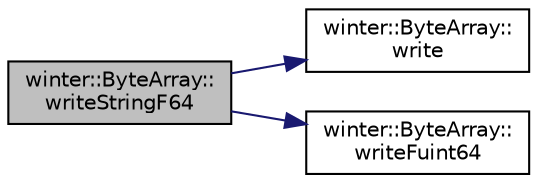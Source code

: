 digraph "winter::ByteArray::writeStringF64"
{
 // LATEX_PDF_SIZE
  edge [fontname="Helvetica",fontsize="10",labelfontname="Helvetica",labelfontsize="10"];
  node [fontname="Helvetica",fontsize="10",shape=record];
  rankdir="LR";
  Node1 [label="winter::ByteArray::\lwriteStringF64",height=0.2,width=0.4,color="black", fillcolor="grey75", style="filled", fontcolor="black",tooltip="写入std::string类型的数据,用uint64_t作为长度类型"];
  Node1 -> Node2 [color="midnightblue",fontsize="10",style="solid",fontname="Helvetica"];
  Node2 [label="winter::ByteArray::\lwrite",height=0.2,width=0.4,color="black", fillcolor="white", style="filled",URL="$classwinter_1_1ByteArray.html#a987e221506a9f6368785f940abea9540",tooltip="写入size长度的数据"];
  Node1 -> Node3 [color="midnightblue",fontsize="10",style="solid",fontname="Helvetica"];
  Node3 [label="winter::ByteArray::\lwriteFuint64",height=0.2,width=0.4,color="black", fillcolor="white", style="filled",URL="$classwinter_1_1ByteArray.html#a158410c2d30e968044ed6797fb4add0b",tooltip="写入固定长度uint64_t类型的数据(大端/小端)"];
}
